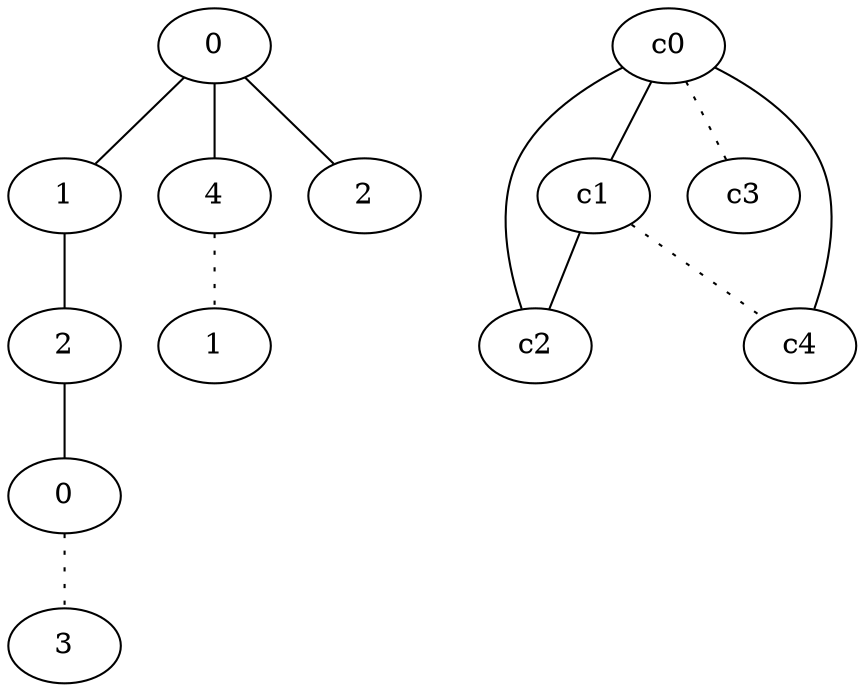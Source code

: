 graph {
a0[label=0];
a1[label=1];
a2[label=2];
a3[label=0];
a4[label=3];
a5[label=4];
a6[label=1];
a7[label=2];
a0 -- a1;
a0 -- a5;
a0 -- a7;
a1 -- a2;
a2 -- a3;
a3 -- a4 [style=dotted];
a5 -- a6 [style=dotted];
c0 -- c1;
c0 -- c2;
c0 -- c3 [style=dotted];
c0 -- c4;
c1 -- c2;
c1 -- c4 [style=dotted];
}
